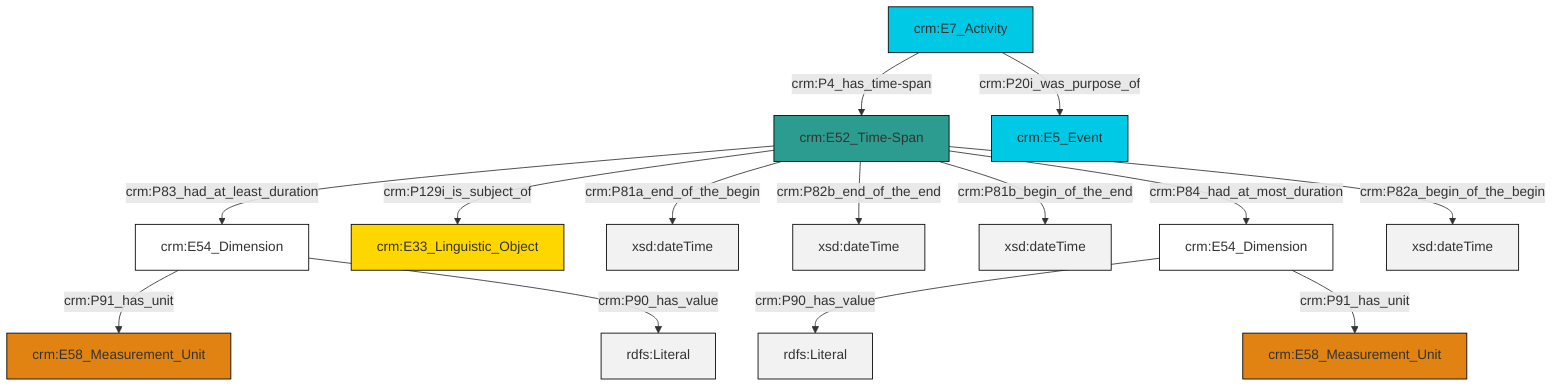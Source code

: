 graph TD
classDef Literal fill:#f2f2f2,stroke:#000000;
classDef CRM_Entity fill:#FFFFFF,stroke:#000000;
classDef Temporal_Entity fill:#00C9E6, stroke:#000000;
classDef Type fill:#E18312, stroke:#000000;
classDef Time-Span fill:#2C9C91, stroke:#000000;
classDef Appellation fill:#FFEB7F, stroke:#000000;
classDef Place fill:#008836, stroke:#000000;
classDef Persistent_Item fill:#B266B2, stroke:#000000;
classDef Conceptual_Object fill:#FFD700, stroke:#000000;
classDef Physical_Thing fill:#D2B48C, stroke:#000000;
classDef Actor fill:#f58aad, stroke:#000000;
classDef PC_Classes fill:#4ce600, stroke:#000000;
classDef Multi fill:#cccccc,stroke:#000000;

2["crm:E54_Dimension"]:::CRM_Entity -->|crm:P91_has_unit| 3["crm:E58_Measurement_Unit"]:::Type
6["crm:E52_Time-Span"]:::Time-Span -->|crm:P129i_is_subject_of| 7["crm:E33_Linguistic_Object"]:::Conceptual_Object
6["crm:E52_Time-Span"]:::Time-Span -->|crm:P81a_end_of_the_begin| 8[xsd:dateTime]:::Literal
6["crm:E52_Time-Span"]:::Time-Span -->|crm:P82b_end_of_the_end| 9[xsd:dateTime]:::Literal
6["crm:E52_Time-Span"]:::Time-Span -->|crm:P83_had_at_least_duration| 2["crm:E54_Dimension"]:::CRM_Entity
6["crm:E52_Time-Span"]:::Time-Span -->|crm:P81b_begin_of_the_end| 12[xsd:dateTime]:::Literal
2["crm:E54_Dimension"]:::CRM_Entity -->|crm:P90_has_value| 13[rdfs:Literal]:::Literal
10["crm:E7_Activity"]:::Temporal_Entity -->|crm:P4_has_time-span| 6["crm:E52_Time-Span"]:::Time-Span
14["crm:E54_Dimension"]:::CRM_Entity -->|crm:P90_has_value| 15[rdfs:Literal]:::Literal
6["crm:E52_Time-Span"]:::Time-Span -->|crm:P84_had_at_most_duration| 14["crm:E54_Dimension"]:::CRM_Entity
14["crm:E54_Dimension"]:::CRM_Entity -->|crm:P91_has_unit| 0["crm:E58_Measurement_Unit"]:::Type
6["crm:E52_Time-Span"]:::Time-Span -->|crm:P82a_begin_of_the_begin| 21[xsd:dateTime]:::Literal
10["crm:E7_Activity"]:::Temporal_Entity -->|crm:P20i_was_purpose_of| 19["crm:E5_Event"]:::Temporal_Entity